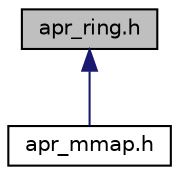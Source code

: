 digraph "apr_ring.h"
{
  edge [fontname="Helvetica",fontsize="10",labelfontname="Helvetica",labelfontsize="10"];
  node [fontname="Helvetica",fontsize="10",shape=record];
  Node1 [label="apr_ring.h",height=0.2,width=0.4,color="black", fillcolor="grey75", style="filled", fontcolor="black"];
  Node1 -> Node2 [dir="back",color="midnightblue",fontsize="10",style="solid",fontname="Helvetica"];
  Node2 [label="apr_mmap.h",height=0.2,width=0.4,color="black", fillcolor="white", style="filled",URL="$apr__mmap_8h.html",tooltip="APR MMAP routines. "];
}

